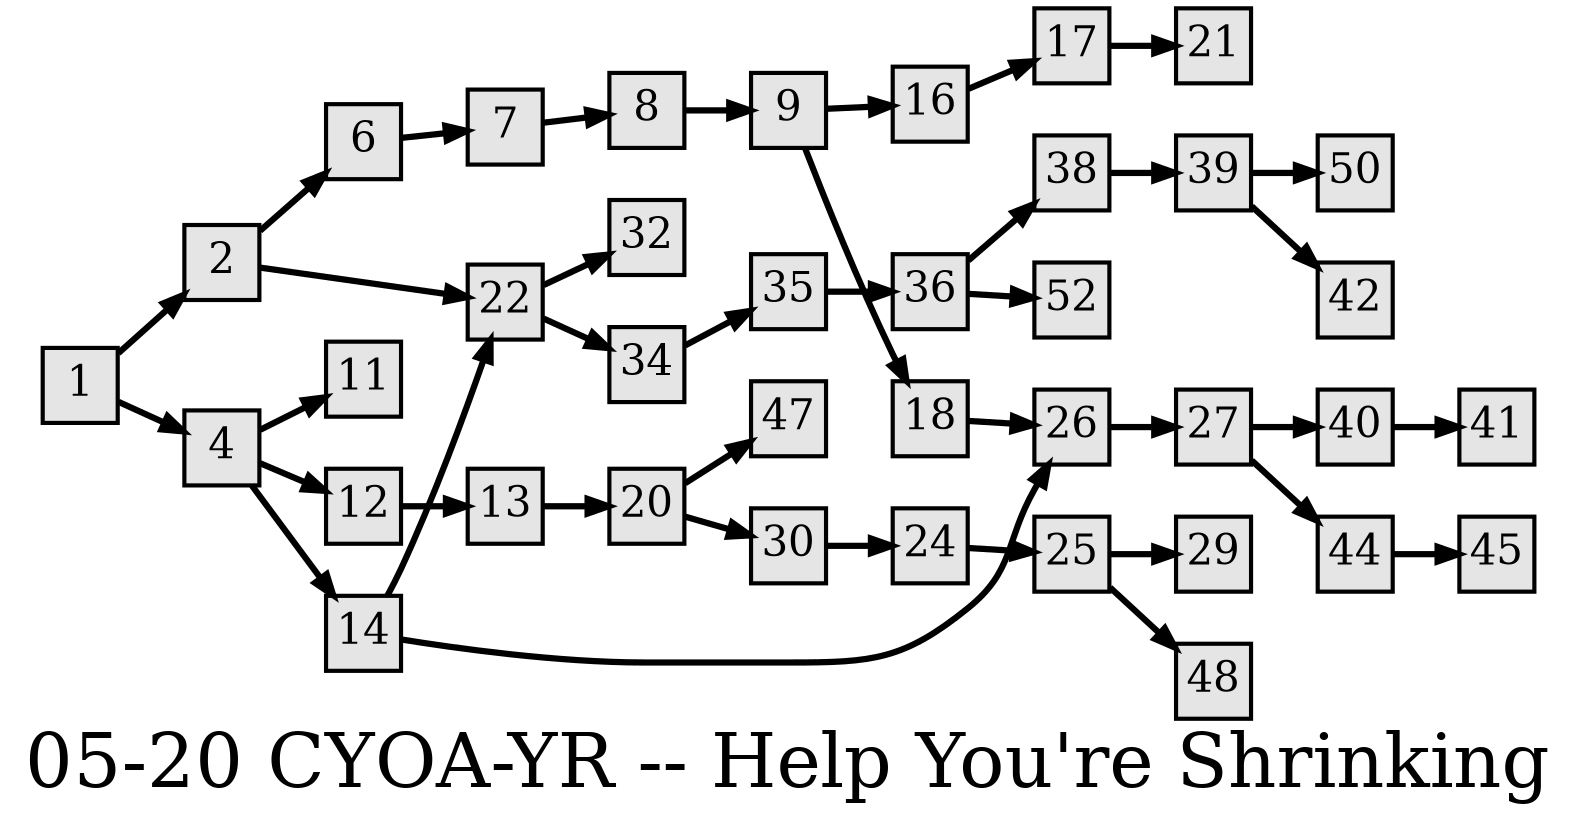 digraph g{
  graph [ label="05-20 CYOA-YR -- Help You're Shrinking" rankdir=LR, ordering=out, fontsize=36, nodesep="0.35", ranksep="0.45"];
  node  [shape=rect, penwidth=2, fontsize=20, style=filled, fillcolor=grey90, margin="0,0", labelfloat=true, regular=true, fixedsize=true];
  edge  [labelfloat=true, penwidth=3, fontsize=12];

  1 -> 2;
  1 -> 4;
  2 -> 6;
  2 -> 22;
  4 -> 11;
  4 -> 12;
  4 -> 14;
  6 -> 7;
  7 -> 8;
  8 -> 9;
  9 -> 16;
  9 -> 18;
  12 -> 13;
  13 -> 20;
  14 -> 22;
  14 -> 26;
  16 -> 17;
  17 -> 21;
  18 -> 26;
  20 -> 47;
  20 -> 30;
  22 -> 32;
  22 -> 34;
  24 -> 25;
  25 -> 29;
  25 -> 48;
  26 -> 27;
  27 -> 40;
  27 -> 44;
  30 -> 24;
  34 -> 35;
  35 -> 36;
  36 -> 38;
  36 -> 52;
  38 -> 39;
  39 -> 50;
  39 -> 42;
  40 -> 41;
  44 -> 45;
}

